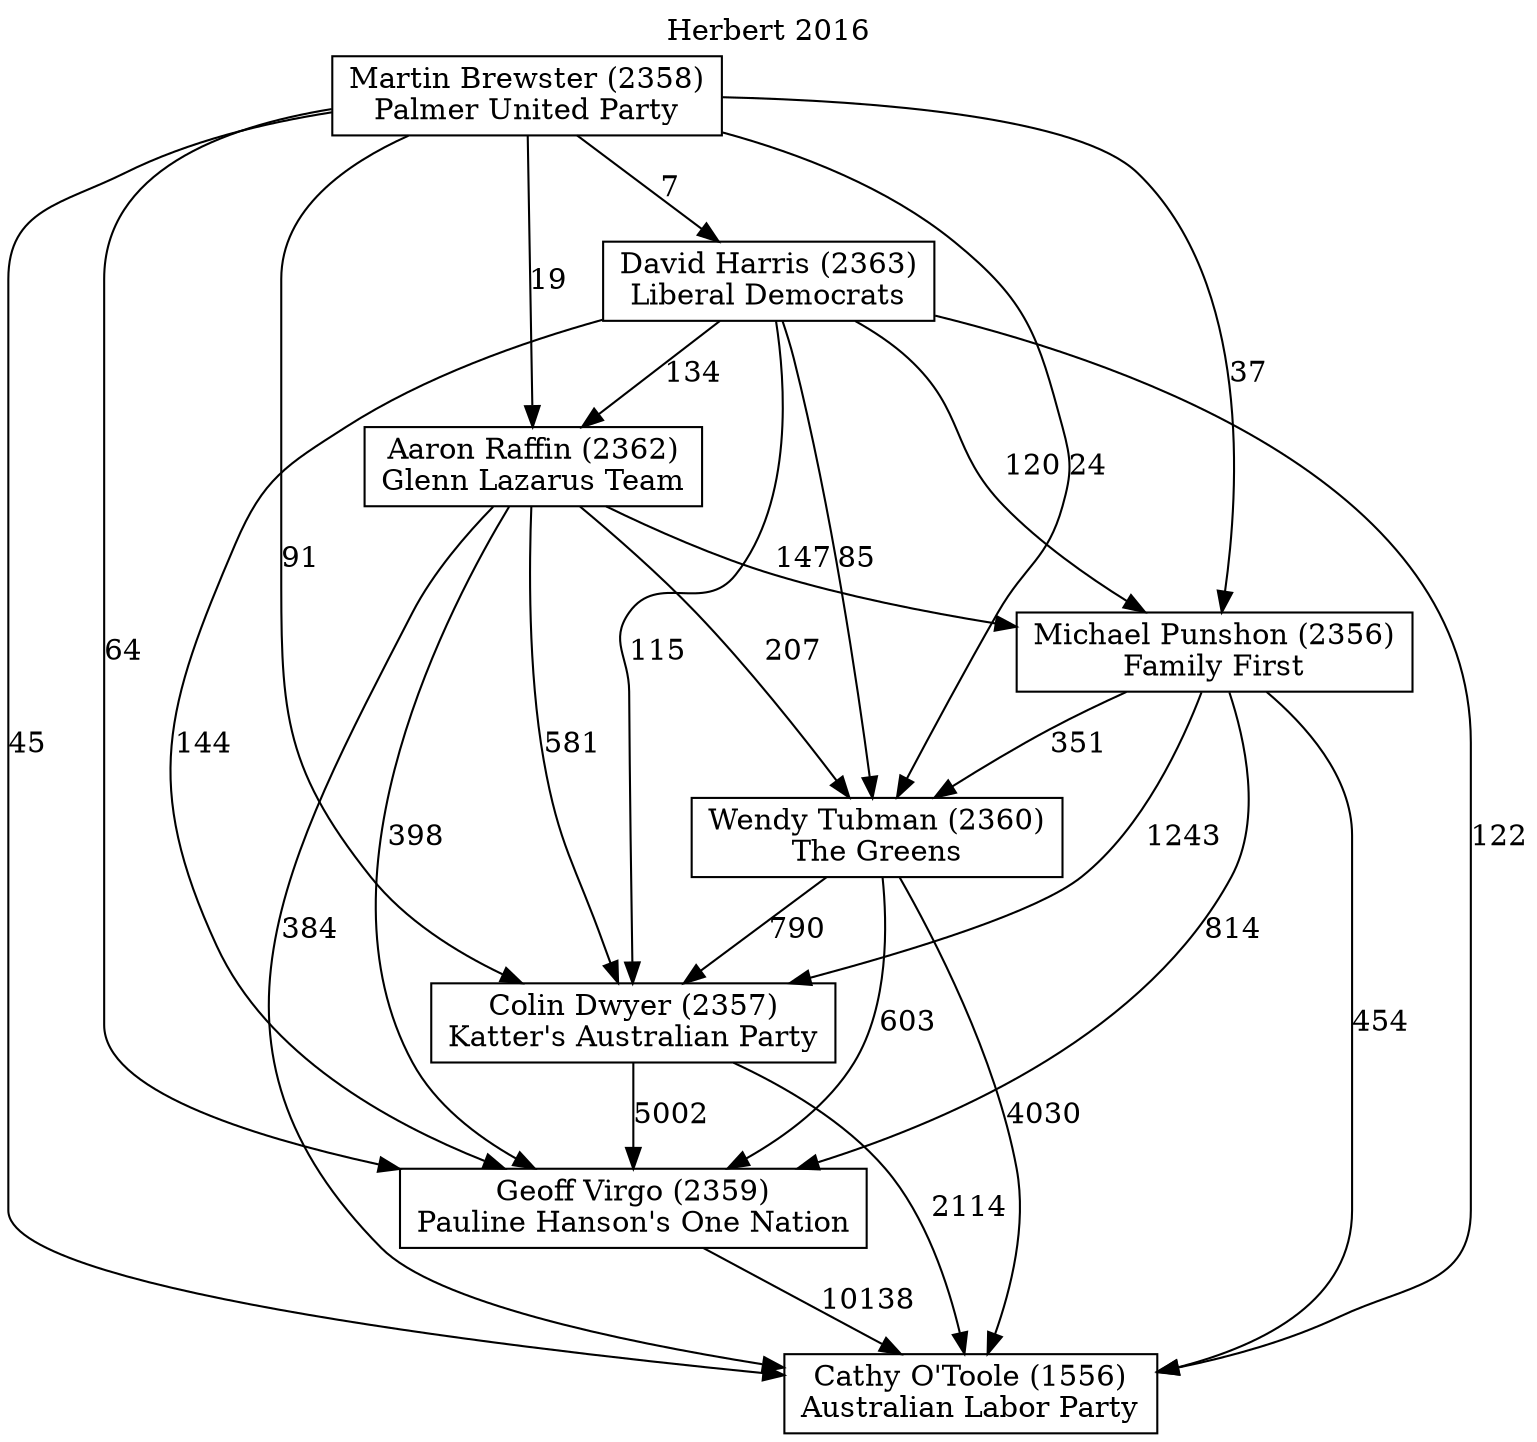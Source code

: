 // House preference flow
digraph "Cathy O'Toole (1556)_Herbert_2016" {
	graph [label="Herbert 2016" labelloc=t mclimit=10]
	node [shape=box]
	"Martin Brewster (2358)" [label="Martin Brewster (2358)
Palmer United Party"]
	"Geoff Virgo (2359)" [label="Geoff Virgo (2359)
Pauline Hanson's One Nation"]
	"Colin Dwyer (2357)" [label="Colin Dwyer (2357)
Katter's Australian Party"]
	"David Harris (2363)" [label="David Harris (2363)
Liberal Democrats"]
	"Michael Punshon (2356)" [label="Michael Punshon (2356)
Family First"]
	"Cathy O'Toole (1556)" [label="Cathy O'Toole (1556)
Australian Labor Party"]
	"Aaron Raffin (2362)" [label="Aaron Raffin (2362)
Glenn Lazarus Team"]
	"Wendy Tubman (2360)" [label="Wendy Tubman (2360)
The Greens"]
	"David Harris (2363)" -> "Aaron Raffin (2362)" [label=134]
	"David Harris (2363)" -> "Cathy O'Toole (1556)" [label=122]
	"Martin Brewster (2358)" -> "Colin Dwyer (2357)" [label=91]
	"Colin Dwyer (2357)" -> "Cathy O'Toole (1556)" [label=2114]
	"Geoff Virgo (2359)" -> "Cathy O'Toole (1556)" [label=10138]
	"Michael Punshon (2356)" -> "Wendy Tubman (2360)" [label=351]
	"Aaron Raffin (2362)" -> "Geoff Virgo (2359)" [label=398]
	"Michael Punshon (2356)" -> "Cathy O'Toole (1556)" [label=454]
	"Aaron Raffin (2362)" -> "Michael Punshon (2356)" [label=147]
	"Michael Punshon (2356)" -> "Geoff Virgo (2359)" [label=814]
	"David Harris (2363)" -> "Wendy Tubman (2360)" [label=85]
	"Wendy Tubman (2360)" -> "Cathy O'Toole (1556)" [label=4030]
	"Martin Brewster (2358)" -> "Aaron Raffin (2362)" [label=19]
	"Martin Brewster (2358)" -> "Geoff Virgo (2359)" [label=64]
	"Aaron Raffin (2362)" -> "Cathy O'Toole (1556)" [label=384]
	"Aaron Raffin (2362)" -> "Wendy Tubman (2360)" [label=207]
	"Wendy Tubman (2360)" -> "Geoff Virgo (2359)" [label=603]
	"Colin Dwyer (2357)" -> "Geoff Virgo (2359)" [label=5002]
	"Martin Brewster (2358)" -> "David Harris (2363)" [label=7]
	"David Harris (2363)" -> "Colin Dwyer (2357)" [label=115]
	"Aaron Raffin (2362)" -> "Colin Dwyer (2357)" [label=581]
	"Wendy Tubman (2360)" -> "Colin Dwyer (2357)" [label=790]
	"Martin Brewster (2358)" -> "Michael Punshon (2356)" [label=37]
	"Martin Brewster (2358)" -> "Cathy O'Toole (1556)" [label=45]
	"David Harris (2363)" -> "Geoff Virgo (2359)" [label=144]
	"David Harris (2363)" -> "Michael Punshon (2356)" [label=120]
	"Martin Brewster (2358)" -> "Wendy Tubman (2360)" [label=24]
	"Michael Punshon (2356)" -> "Colin Dwyer (2357)" [label=1243]
}
